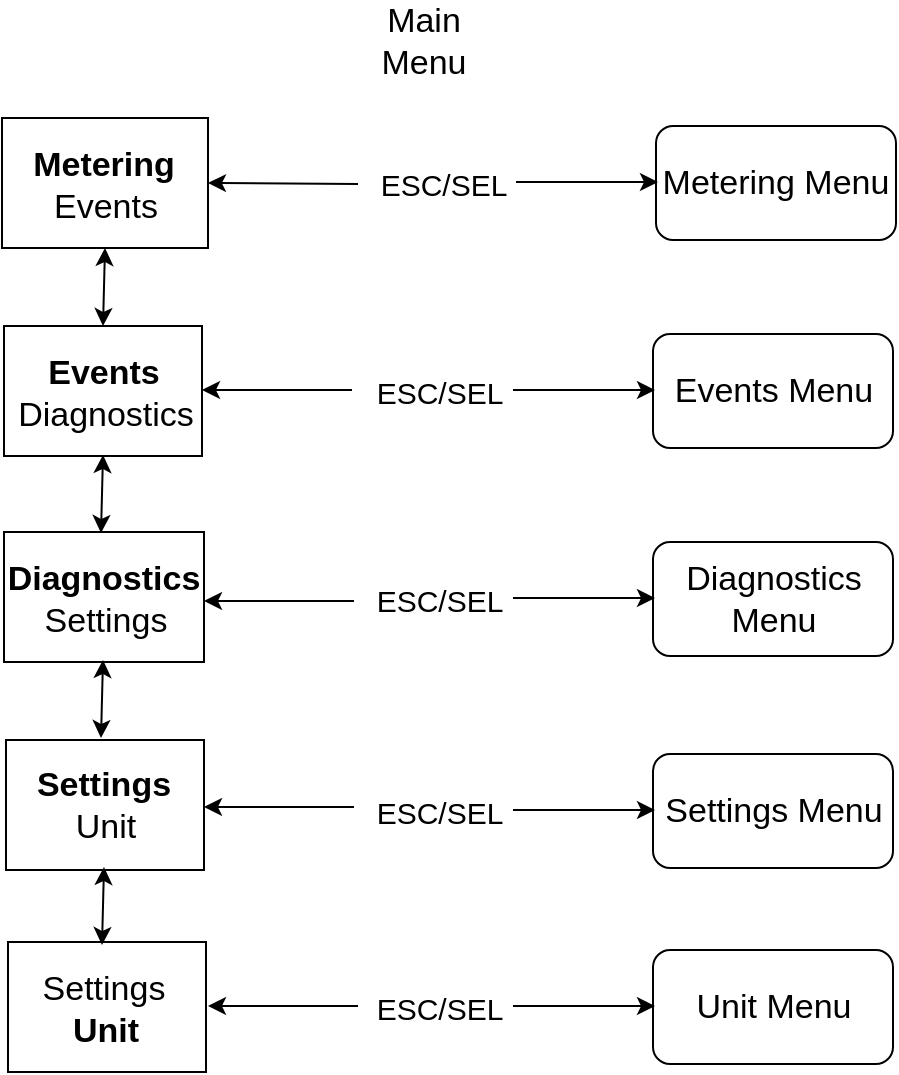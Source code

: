 <mxfile version="10.6.5" type="device"><diagram id="XQ6QflWPTtgx1elXZste" name="Page-1"><mxGraphModel dx="1394" dy="796" grid="0" gridSize="10" guides="1" tooltips="1" connect="1" arrows="1" fold="1" page="1" pageScale="1" pageWidth="827" pageHeight="1169" math="0" shadow="0"><root><mxCell id="0"/><mxCell id="1" parent="0"/><mxCell id="ikrYw3CtODXzSYFM4B_t-1" value="" style="rounded=0;whiteSpace=wrap;html=1;" vertex="1" parent="1"><mxGeometry x="245" y="112" width="103" height="65" as="geometry"/></mxCell><mxCell id="ikrYw3CtODXzSYFM4B_t-4" value="Metering" style="text;html=1;strokeColor=none;fillColor=none;align=center;verticalAlign=middle;whiteSpace=wrap;rounded=0;fontStyle=1;fontSize=17;" vertex="1" parent="1"><mxGeometry x="275.5" y="126" width="40" height="20" as="geometry"/></mxCell><mxCell id="ikrYw3CtODXzSYFM4B_t-13" value="Events" style="text;html=1;strokeColor=none;fillColor=none;align=center;verticalAlign=middle;whiteSpace=wrap;rounded=0;fontSize=17;" vertex="1" parent="1"><mxGeometry x="276" y="147" width="42" height="20" as="geometry"/></mxCell><mxCell id="ikrYw3CtODXzSYFM4B_t-16" value="" style="rounded=0;whiteSpace=wrap;html=1;" vertex="1" parent="1"><mxGeometry x="246" y="216" width="99" height="65" as="geometry"/></mxCell><mxCell id="ikrYw3CtODXzSYFM4B_t-17" value="Events" style="text;html=1;strokeColor=none;fillColor=none;align=center;verticalAlign=middle;whiteSpace=wrap;rounded=0;fontStyle=1;fontSize=17;" vertex="1" parent="1"><mxGeometry x="275.5" y="230" width="40" height="20" as="geometry"/></mxCell><mxCell id="ikrYw3CtODXzSYFM4B_t-18" value="Diagnostics" style="text;html=1;strokeColor=none;fillColor=none;align=center;verticalAlign=middle;whiteSpace=wrap;rounded=0;fontSize=17;" vertex="1" parent="1"><mxGeometry x="276" y="251" width="42" height="20" as="geometry"/></mxCell><mxCell id="ikrYw3CtODXzSYFM4B_t-19" value="" style="rounded=0;whiteSpace=wrap;html=1;" vertex="1" parent="1"><mxGeometry x="246" y="319" width="100" height="65" as="geometry"/></mxCell><mxCell id="ikrYw3CtODXzSYFM4B_t-20" value="Diagnostics" style="text;html=1;strokeColor=none;fillColor=none;align=center;verticalAlign=middle;whiteSpace=wrap;rounded=0;fontStyle=1;fontSize=17;" vertex="1" parent="1"><mxGeometry x="275.5" y="333" width="40" height="20" as="geometry"/></mxCell><mxCell id="ikrYw3CtODXzSYFM4B_t-21" value="Settings" style="text;html=1;strokeColor=none;fillColor=none;align=center;verticalAlign=middle;whiteSpace=wrap;rounded=0;fontSize=17;" vertex="1" parent="1"><mxGeometry x="276" y="354" width="42" height="20" as="geometry"/></mxCell><mxCell id="ikrYw3CtODXzSYFM4B_t-22" value="" style="rounded=0;whiteSpace=wrap;html=1;" vertex="1" parent="1"><mxGeometry x="247" y="423" width="99" height="65" as="geometry"/></mxCell><mxCell id="ikrYw3CtODXzSYFM4B_t-23" value="Settings" style="text;html=1;strokeColor=none;fillColor=none;align=center;verticalAlign=middle;whiteSpace=wrap;rounded=0;fontStyle=1;fontSize=17;" vertex="1" parent="1"><mxGeometry x="275.5" y="436" width="40" height="20" as="geometry"/></mxCell><mxCell id="ikrYw3CtODXzSYFM4B_t-24" value="Unit" style="text;html=1;strokeColor=none;fillColor=none;align=center;verticalAlign=middle;whiteSpace=wrap;rounded=0;fontSize=17;" vertex="1" parent="1"><mxGeometry x="276" y="457" width="42" height="20" as="geometry"/></mxCell><mxCell id="ikrYw3CtODXzSYFM4B_t-25" value="" style="rounded=0;whiteSpace=wrap;html=1;" vertex="1" parent="1"><mxGeometry x="248" y="524" width="99" height="65" as="geometry"/></mxCell><mxCell id="ikrYw3CtODXzSYFM4B_t-26" value="Settings" style="text;html=1;strokeColor=none;fillColor=none;align=center;verticalAlign=middle;whiteSpace=wrap;rounded=0;fontStyle=0;fontSize=17;" vertex="1" parent="1"><mxGeometry x="275.5" y="538" width="40" height="20" as="geometry"/></mxCell><mxCell id="ikrYw3CtODXzSYFM4B_t-27" value="Unit" style="text;html=1;strokeColor=none;fillColor=none;align=center;verticalAlign=middle;whiteSpace=wrap;rounded=0;fontSize=17;fontStyle=1" vertex="1" parent="1"><mxGeometry x="276" y="559" width="42" height="20" as="geometry"/></mxCell><mxCell id="ikrYw3CtODXzSYFM4B_t-30" value="" style="endArrow=classic;html=1;fontSize=17;entryX=1;entryY=0.5;entryDx=0;entryDy=0;" edge="1" parent="1" target="ikrYw3CtODXzSYFM4B_t-1"><mxGeometry width="50" height="50" relative="1" as="geometry"><mxPoint x="423" y="145" as="sourcePoint"/><mxPoint x="463" y="152" as="targetPoint"/></mxGeometry></mxCell><mxCell id="ikrYw3CtODXzSYFM4B_t-31" value="" style="endArrow=classic;html=1;fontSize=17;entryX=1;entryY=0.5;entryDx=0;entryDy=0;" edge="1" parent="1"><mxGeometry width="50" height="50" relative="1" as="geometry"><mxPoint x="420" y="248" as="sourcePoint"/><mxPoint x="345" y="248" as="targetPoint"/></mxGeometry></mxCell><mxCell id="ikrYw3CtODXzSYFM4B_t-32" value="" style="endArrow=classic;html=1;fontSize=17;entryX=1;entryY=0.5;entryDx=0;entryDy=0;" edge="1" parent="1"><mxGeometry width="50" height="50" relative="1" as="geometry"><mxPoint x="421" y="353.5" as="sourcePoint"/><mxPoint x="346" y="353.5" as="targetPoint"/></mxGeometry></mxCell><mxCell id="ikrYw3CtODXzSYFM4B_t-33" value="" style="endArrow=classic;html=1;fontSize=17;entryX=1;entryY=0.5;entryDx=0;entryDy=0;" edge="1" parent="1"><mxGeometry width="50" height="50" relative="1" as="geometry"><mxPoint x="421" y="456.5" as="sourcePoint"/><mxPoint x="346" y="456.5" as="targetPoint"/></mxGeometry></mxCell><mxCell id="ikrYw3CtODXzSYFM4B_t-34" value="" style="endArrow=classic;html=1;fontSize=17;entryX=1;entryY=0.5;entryDx=0;entryDy=0;" edge="1" parent="1"><mxGeometry width="50" height="50" relative="1" as="geometry"><mxPoint x="423" y="556" as="sourcePoint"/><mxPoint x="348" y="556" as="targetPoint"/></mxGeometry></mxCell><mxCell id="ikrYw3CtODXzSYFM4B_t-35" value="Metering Menu" style="rounded=1;whiteSpace=wrap;html=1;fontSize=17;" vertex="1" parent="1"><mxGeometry x="572" y="116" width="120" height="57" as="geometry"/></mxCell><mxCell id="ikrYw3CtODXzSYFM4B_t-39" value="&lt;font style=&quot;font-size: 15px&quot;&gt;ESC/SEL&lt;/font&gt;" style="text;html=1;strokeColor=none;fillColor=none;align=center;verticalAlign=middle;whiteSpace=wrap;rounded=0;" vertex="1" parent="1"><mxGeometry x="445.5" y="135" width="40" height="20" as="geometry"/></mxCell><mxCell id="ikrYw3CtODXzSYFM4B_t-40" value="" style="endArrow=classic;html=1;fontSize=17;entryX=0;entryY=0.5;entryDx=0;entryDy=0;" edge="1" parent="1"><mxGeometry width="50" height="50" relative="1" as="geometry"><mxPoint x="502" y="144" as="sourcePoint"/><mxPoint x="573" y="144" as="targetPoint"/></mxGeometry></mxCell><mxCell id="ikrYw3CtODXzSYFM4B_t-42" value="Main Menu" style="text;html=1;strokeColor=none;fillColor=none;align=center;verticalAlign=middle;whiteSpace=wrap;rounded=0;fontSize=17;" vertex="1" parent="1"><mxGeometry x="419" y="64" width="74" height="20" as="geometry"/></mxCell><mxCell id="ikrYw3CtODXzSYFM4B_t-43" value="Events Menu" style="rounded=1;whiteSpace=wrap;html=1;fontSize=17;" vertex="1" parent="1"><mxGeometry x="570.5" y="220" width="120" height="57" as="geometry"/></mxCell><mxCell id="ikrYw3CtODXzSYFM4B_t-44" value="&lt;font style=&quot;font-size: 15px&quot;&gt;ESC/SEL&lt;/font&gt;" style="text;html=1;strokeColor=none;fillColor=none;align=center;verticalAlign=middle;whiteSpace=wrap;rounded=0;" vertex="1" parent="1"><mxGeometry x="444" y="239" width="40" height="20" as="geometry"/></mxCell><mxCell id="ikrYw3CtODXzSYFM4B_t-45" value="" style="endArrow=classic;html=1;fontSize=17;entryX=0;entryY=0.5;entryDx=0;entryDy=0;" edge="1" parent="1"><mxGeometry width="50" height="50" relative="1" as="geometry"><mxPoint x="500.5" y="248" as="sourcePoint"/><mxPoint x="571.5" y="248" as="targetPoint"/></mxGeometry></mxCell><mxCell id="ikrYw3CtODXzSYFM4B_t-47" value="Diagnostics Menu" style="rounded=1;whiteSpace=wrap;html=1;fontSize=17;" vertex="1" parent="1"><mxGeometry x="570.5" y="324" width="120" height="57" as="geometry"/></mxCell><mxCell id="ikrYw3CtODXzSYFM4B_t-48" value="&lt;font style=&quot;font-size: 15px&quot;&gt;ESC/SEL&lt;/font&gt;" style="text;html=1;strokeColor=none;fillColor=none;align=center;verticalAlign=middle;whiteSpace=wrap;rounded=0;" vertex="1" parent="1"><mxGeometry x="444" y="343" width="40" height="20" as="geometry"/></mxCell><mxCell id="ikrYw3CtODXzSYFM4B_t-49" value="" style="endArrow=classic;html=1;fontSize=17;entryX=0;entryY=0.5;entryDx=0;entryDy=0;" edge="1" parent="1"><mxGeometry width="50" height="50" relative="1" as="geometry"><mxPoint x="500.5" y="352" as="sourcePoint"/><mxPoint x="571.5" y="352" as="targetPoint"/></mxGeometry></mxCell><mxCell id="ikrYw3CtODXzSYFM4B_t-51" value="Settings Menu" style="rounded=1;whiteSpace=wrap;html=1;fontSize=17;" vertex="1" parent="1"><mxGeometry x="570.5" y="430" width="120" height="57" as="geometry"/></mxCell><mxCell id="ikrYw3CtODXzSYFM4B_t-52" value="&lt;font style=&quot;font-size: 15px&quot;&gt;ESC/SEL&lt;/font&gt;" style="text;html=1;strokeColor=none;fillColor=none;align=center;verticalAlign=middle;whiteSpace=wrap;rounded=0;" vertex="1" parent="1"><mxGeometry x="444" y="449" width="40" height="20" as="geometry"/></mxCell><mxCell id="ikrYw3CtODXzSYFM4B_t-53" value="" style="endArrow=classic;html=1;fontSize=17;entryX=0;entryY=0.5;entryDx=0;entryDy=0;" edge="1" parent="1"><mxGeometry width="50" height="50" relative="1" as="geometry"><mxPoint x="500.5" y="458" as="sourcePoint"/><mxPoint x="571.5" y="458" as="targetPoint"/></mxGeometry></mxCell><mxCell id="ikrYw3CtODXzSYFM4B_t-54" value="Unit Menu" style="rounded=1;whiteSpace=wrap;html=1;fontSize=17;" vertex="1" parent="1"><mxGeometry x="570.5" y="528" width="120" height="57" as="geometry"/></mxCell><mxCell id="ikrYw3CtODXzSYFM4B_t-55" value="&lt;font style=&quot;font-size: 15px&quot;&gt;ESC/SEL&lt;/font&gt;" style="text;html=1;strokeColor=none;fillColor=none;align=center;verticalAlign=middle;whiteSpace=wrap;rounded=0;" vertex="1" parent="1"><mxGeometry x="444" y="547" width="40" height="20" as="geometry"/></mxCell><mxCell id="ikrYw3CtODXzSYFM4B_t-56" value="" style="endArrow=classic;html=1;fontSize=17;entryX=0;entryY=0.5;entryDx=0;entryDy=0;" edge="1" parent="1"><mxGeometry width="50" height="50" relative="1" as="geometry"><mxPoint x="500.5" y="556" as="sourcePoint"/><mxPoint x="571.5" y="556" as="targetPoint"/></mxGeometry></mxCell><mxCell id="ikrYw3CtODXzSYFM4B_t-57" value="" style="endArrow=classic;startArrow=classic;html=1;fontSize=17;entryX=0.5;entryY=1;entryDx=0;entryDy=0;exitX=0.5;exitY=0;exitDx=0;exitDy=0;" edge="1" parent="1" source="ikrYw3CtODXzSYFM4B_t-16" target="ikrYw3CtODXzSYFM4B_t-1"><mxGeometry width="50" height="50" relative="1" as="geometry"><mxPoint x="93" y="246" as="sourcePoint"/><mxPoint x="143" y="196" as="targetPoint"/></mxGeometry></mxCell><mxCell id="ikrYw3CtODXzSYFM4B_t-58" value="" style="endArrow=classic;startArrow=classic;html=1;fontSize=17;entryX=0.5;entryY=1;entryDx=0;entryDy=0;exitX=0.5;exitY=0;exitDx=0;exitDy=0;" edge="1" parent="1"><mxGeometry width="50" height="50" relative="1" as="geometry"><mxPoint x="294.5" y="319.5" as="sourcePoint"/><mxPoint x="295.5" y="280.5" as="targetPoint"/></mxGeometry></mxCell><mxCell id="ikrYw3CtODXzSYFM4B_t-61" value="" style="endArrow=classic;startArrow=classic;html=1;fontSize=17;entryX=0.5;entryY=1;entryDx=0;entryDy=0;exitX=0.5;exitY=0;exitDx=0;exitDy=0;" edge="1" parent="1"><mxGeometry width="50" height="50" relative="1" as="geometry"><mxPoint x="294.5" y="422" as="sourcePoint"/><mxPoint x="295.5" y="383" as="targetPoint"/></mxGeometry></mxCell><mxCell id="ikrYw3CtODXzSYFM4B_t-62" value="" style="endArrow=classic;startArrow=classic;html=1;fontSize=17;entryX=0.5;entryY=1;entryDx=0;entryDy=0;exitX=0.5;exitY=0;exitDx=0;exitDy=0;" edge="1" parent="1"><mxGeometry width="50" height="50" relative="1" as="geometry"><mxPoint x="295" y="525.5" as="sourcePoint"/><mxPoint x="296" y="486.5" as="targetPoint"/></mxGeometry></mxCell></root></mxGraphModel></diagram></mxfile>